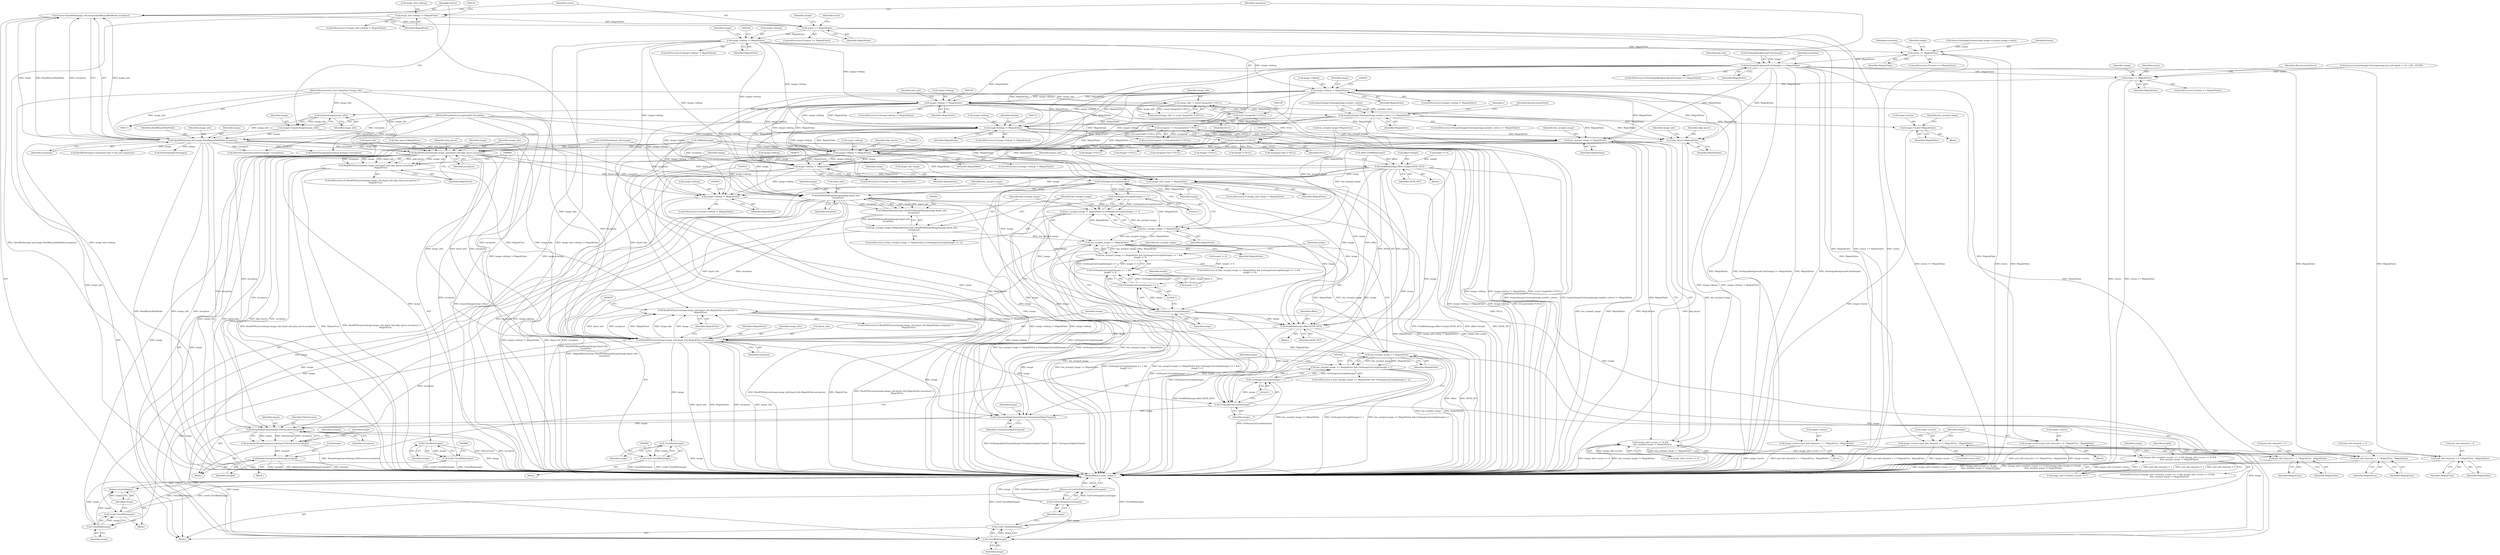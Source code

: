 digraph "0_ImageMagick_f6e9d0d9955e85bdd7540b251cd50d598dacc5e6_48@pointer" {
"1000322" [label="(Call,image->debug != MagickFalse)"];
"1000176" [label="(Call,status == MagickFalse)"];
"1000168" [label="(Call,status=OpenBlob(image_info,image,ReadBinaryBlobMode,exception))"];
"1000170" [label="(Call,OpenBlob(image_info,image,ReadBinaryBlobMode,exception))"];
"1000166" [label="(Call,AcquireImage(image_info))"];
"1000126" [label="(Call,image_info != (const ImageInfo *) NULL)"];
"1000112" [label="(MethodParameterIn,const ImageInfo *image_info)"];
"1000128" [label="(Call,(const ImageInfo *) NULL)"];
"1000164" [label="(Call,image=AcquireImage(image_info))"];
"1000153" [label="(Call,exception != (ExceptionInfo *) NULL)"];
"1000113" [label="(MethodParameterIn,ExceptionInfo *exception)"];
"1000155" [label="(Call,(ExceptionInfo *) NULL)"];
"1000138" [label="(Call,image_info->debug != MagickFalse)"];
"1000391" [label="(Call,status == MagickFalse)"];
"1000405" [label="(Call,SetImageBackgroundColor(image) == MagickFalse)"];
"1000443" [label="(Call,image->matte=psd_info.channels > 4 ? MagickTrue : MagickFalse)"];
"1000447" [label="(Call,psd_info.channels > 4 ? MagickTrue : MagickFalse)"];
"1000488" [label="(Call,status == MagickFalse)"];
"1000495" [label="(Call,image->debug != MagickFalse)"];
"1000509" [label="(Call,image->matte=psd_info.channels > 1 ? MagickTrue : MagickFalse)"];
"1000513" [label="(Call,psd_info.channels > 1 ? MagickTrue : MagickFalse)"];
"1000544" [label="(Call,image->debug != MagickFalse)"];
"1000612" [label="(Call,AcquireImageColormap(image,number_colors) == MagickFalse)"];
"1000698" [label="(Call,image->matte=MagickFalse)"];
"1000717" [label="(Call,image->debug != MagickFalse)"];
"1000827" [label="(Call,skip_layers=MagickFalse)"];
"1000883" [label="(Call,ReadPSDLayers(image,image_info,&psd_info,skip_layers,exception))"];
"1000882" [label="(Call,ReadPSDLayers(image,image_info,&psd_info,skip_layers,exception) !=\n          MagickTrue)"];
"1000968" [label="(Call,ReadPSDLayers(image,image_info,&psd_info,MagickFalse,exception) !=\n        MagickTrue)"];
"1000894" [label="(Call,CloseBlob(image))"];
"1000892" [label="(Call,(void) CloseBlob(image))"];
"1000900" [label="(Call,SeekBlob(image,offset+length,SEEK_SET))"];
"1000915" [label="(Call,CloseBlob(image))"];
"1000913" [label="(Call,(void) CloseBlob(image))"];
"1000917" [label="(Return,return(image);)"];
"1000937" [label="(Call,GetImageListLength(image))"];
"1000936" [label="(Call,GetImageListLength(image) == 1)"];
"1000932" [label="(Call,has_merged_image != MagickFalse || GetImageListLength(image) == 1)"];
"1000944" [label="(Call,ReadPSDMergedImage(image,&psd_info,\n      exception))"];
"1000942" [label="(Call,(MagickBooleanType) ReadPSDMergedImage(image,&psd_info,\n      exception))"];
"1000940" [label="(Call,has_merged_image=(MagickBooleanType) ReadPSDMergedImage(image,&psd_info,\n      exception))"];
"1000951" [label="(Call,has_merged_image == MagickFalse)"];
"1000950" [label="(Call,has_merged_image == MagickFalse && GetImageListLength(image) == 1 &&\n    length != 0)"];
"1000969" [label="(Call,ReadPSDLayers(image,image_info,&psd_info,MagickFalse,exception))"];
"1000980" [label="(Call,CloseBlob(image))"];
"1000978" [label="(Call,(void) CloseBlob(image))"];
"1000988" [label="(Call,has_merged_image == MagickFalse)"];
"1000987" [label="(Call,has_merged_image == MagickFalse && GetImageListLength(image) > 1)"];
"1000992" [label="(Call,GetImageListLength(image))"];
"1000991" [label="(Call,GetImageListLength(image) > 1)"];
"1000997" [label="(Call,SetImageAlphaChannel(image,TransparentAlphaChannel))"];
"1001009" [label="(Call,MergeImageLayers(image,FlattenLayer,exception))"];
"1001007" [label="(Call,merged=MergeImageLayers(image,FlattenLayer,exception))"];
"1001013" [label="(Call,ReplaceImageInList(&image,merged))"];
"1001019" [label="(Call,CloseBlob(image))"];
"1001017" [label="(Call,(void) CloseBlob(image))"];
"1001022" [label="(Call,GetFirstImageInList(image))"];
"1001021" [label="(Return,return(GetFirstImageInList(image));)"];
"1000956" [label="(Call,GetImageListLength(image))"];
"1000955" [label="(Call,GetImageListLength(image) == 1)"];
"1000954" [label="(Call,GetImageListLength(image) == 1 &&\n    length != 0)"];
"1000963" [label="(Call,SeekBlob(image,offset,SEEK_SET))"];
"1000843" [label="(Call,has_merged_image != MagickFalse)"];
"1000837" [label="(Call,(image_info->scene == 0) &&\n      (has_merged_image != MagickFalse))"];
"1000831" [label="(Call,(image_info->number_scenes == 1) && (image_info->scene == 0) &&\n      (has_merged_image != MagickFalse))"];
"1000848" [label="(Call,image->debug != MagickFalse)"];
"1000868" [label="(Call,image->debug != MagickFalse)"];
"1000907" [label="(Call,image_info->ping != MagickFalse)"];
"1000920" [label="(Call,image->debug != MagickFalse)"];
"1000933" [label="(Call,has_merged_image != MagickFalse)"];
"1000522" [label="(Call,image->matte=psd_info.channels > 3 ? MagickTrue : MagickFalse)"];
"1000526" [label="(Call,psd_info.channels > 3 ? MagickTrue : MagickFalse)"];
"1000509" [label="(Call,image->matte=psd_info.channels > 1 ? MagickTrue : MagickFalse)"];
"1000487" [label="(ControlStructure,if (status == MagickFalse))"];
"1000597" [label="(Block,)"];
"1000944" [label="(Call,ReadPSDMergedImage(image,&psd_info,\n      exception))"];
"1000174" [label="(Identifier,exception)"];
"1000405" [label="(Call,SetImageBackgroundColor(image) == MagickFalse)"];
"1000489" [label="(Identifier,status)"];
"1000155" [label="(Call,(ExceptionInfo *) NULL)"];
"1000396" [label="(Identifier,exception)"];
"1000827" [label="(Call,skip_layers=MagickFalse)"];
"1000499" [label="(Identifier,MagickFalse)"];
"1000997" [label="(Call,SetImageAlphaChannel(image,TransparentAlphaChannel))"];
"1000849" [label="(Call,image->debug)"];
"1000138" [label="(Call,image_info->debug != MagickFalse)"];
"1000900" [label="(Call,SeekBlob(image,offset+length,SEEK_SET))"];
"1000974" [label="(Identifier,MagickFalse)"];
"1000825" [label="(Call,TellBlob(image))"];
"1001010" [label="(Identifier,image)"];
"1000492" [label="(Identifier,ResourceLimitError)"];
"1000850" [label="(Identifier,image)"];
"1000173" [label="(Identifier,ReadBinaryBlobMode)"];
"1000558" [label="(Identifier,psd_info)"];
"1001014" [label="(Call,&image)"];
"1000532" [label="(Identifier,MagickTrue)"];
"1000321" [label="(ControlStructure,if (image->debug != MagickFalse))"];
"1000393" [label="(Identifier,MagickFalse)"];
"1000998" [label="(Identifier,image)"];
"1000960" [label="(Identifier,length)"];
"1000171" [label="(Identifier,image_info)"];
"1000406" [label="(Call,SetImageBackgroundColor(image))"];
"1000890" [label="(Identifier,MagickTrue)"];
"1000941" [label="(Identifier,has_merged_image)"];
"1000806" [label="(Call,GetPSDSize(&psd_info,image))"];
"1000454" [label="(Identifier,MagickFalse)"];
"1000969" [label="(Call,ReadPSDLayers(image,image_info,&psd_info,MagickFalse,exception))"];
"1000718" [label="(Call,image->debug)"];
"1000971" [label="(Identifier,image_info)"];
"1000885" [label="(Identifier,image_info)"];
"1000830" [label="(ControlStructure,if ((image_info->number_scenes == 1) && (image_info->scene == 0) &&\n      (has_merged_image != MagickFalse)))"];
"1000613" [label="(Call,AcquireImageColormap(image,number_colors))"];
"1000130" [label="(Identifier,NULL)"];
"1000494" [label="(ControlStructure,if (image->debug != MagickFalse))"];
"1000322" [label="(Call,image->debug != MagickFalse)"];
"1000411" [label="(Identifier,exception)"];
"1000513" [label="(Call,psd_info.channels > 1 ? MagickTrue : MagickFalse)"];
"1000527" [label="(Call,psd_info.channels > 3)"];
"1000404" [label="(ControlStructure,if (SetImageBackgroundColor(image) == MagickFalse))"];
"1000519" [label="(Identifier,MagickTrue)"];
"1000935" [label="(Identifier,MagickFalse)"];
"1000964" [label="(Identifier,image)"];
"1000913" [label="(Call,(void) CloseBlob(image))"];
"1001007" [label="(Call,merged=MergeImageLayers(image,FlattenLayer,exception))"];
"1000834" [label="(Identifier,image_info)"];
"1000916" [label="(Identifier,image)"];
"1000831" [label="(Call,(image_info->number_scenes == 1) && (image_info->scene == 0) &&\n      (has_merged_image != MagickFalse))"];
"1000408" [label="(Identifier,MagickFalse)"];
"1000902" [label="(Call,offset+length)"];
"1000323" [label="(Call,image->debug)"];
"1000125" [label="(Call,assert(image_info != (const ImageInfo *) NULL))"];
"1000975" [label="(Identifier,exception)"];
"1000535" [label="(Identifier,length)"];
"1000924" [label="(Identifier,MagickFalse)"];
"1000421" [label="(Call,(Image *) NULL)"];
"1000190" [label="(Call,ReadBlob(image,4,(unsigned char *) psd_info.signature))"];
"1000991" [label="(Call,GetImageListLength(image) > 1)"];
"1000962" [label="(Block,)"];
"1000453" [label="(Identifier,MagickTrue)"];
"1000169" [label="(Identifier,status)"];
"1000844" [label="(Identifier,has_merged_image)"];
"1001022" [label="(Call,GetFirstImageInList(image))"];
"1000977" [label="(Block,)"];
"1000953" [label="(Identifier,MagickFalse)"];
"1000167" [label="(Identifier,image_info)"];
"1000965" [label="(Identifier,offset)"];
"1000968" [label="(Call,ReadPSDLayers(image,image_info,&psd_info,MagickFalse,exception) !=\n        MagickTrue)"];
"1000949" [label="(ControlStructure,if (has_merged_image == MagickFalse && GetImageListLength(image) == 1 &&\n    length != 0))"];
"1000993" [label="(Identifier,image)"];
"1000912" [label="(Block,)"];
"1000181" [label="(Identifier,image)"];
"1000954" [label="(Call,GetImageListLength(image) == 1 &&\n    length != 0)"];
"1000407" [label="(Identifier,image)"];
"1000992" [label="(Call,GetImageListLength(image))"];
"1001012" [label="(Identifier,exception)"];
"1000380" [label="(Call,status=SetImageExtent(image,image->columns,image->rows))"];
"1000177" [label="(Identifier,status)"];
"1000520" [label="(Identifier,MagickFalse)"];
"1000990" [label="(Identifier,MagickFalse)"];
"1000717" [label="(Call,image->debug != MagickFalse)"];
"1000922" [label="(Identifier,image)"];
"1000983" [label="(Call,(Image *) NULL)"];
"1000142" [label="(Identifier,MagickFalse)"];
"1000972" [label="(Call,&psd_info)"];
"1000153" [label="(Call,exception != (ExceptionInfo *) NULL)"];
"1000860" [label="(Identifier,skip_layers)"];
"1000895" [label="(Identifier,image)"];
"1000852" [label="(Identifier,MagickFalse)"];
"1000189" [label="(Identifier,count)"];
"1000521" [label="(ControlStructure,else)"];
"1000127" [label="(Identifier,image_info)"];
"1000950" [label="(Call,has_merged_image == MagickFalse && GetImageListLength(image) == 1 &&\n    length != 0)"];
"1000616" [label="(Identifier,MagickFalse)"];
"1000881" [label="(ControlStructure,if (ReadPSDLayers(image,image_info,&psd_info,skip_layers,exception) !=\n          MagickTrue))"];
"1000749" [label="(Call,(unsigned char *) NULL)"];
"1001011" [label="(Identifier,FlattenLayer)"];
"1000698" [label="(Call,image->matte=MagickFalse)"];
"1000113" [label="(MethodParameterIn,ExceptionInfo *exception)"];
"1001023" [label="(Identifier,image)"];
"1000510" [label="(Call,image->matte)"];
"1000514" [label="(Call,psd_info.channels > 1)"];
"1000152" [label="(Call,assert(exception != (ExceptionInfo *) NULL))"];
"1000892" [label="(Call,(void) CloseBlob(image))"];
"1000951" [label="(Call,has_merged_image == MagickFalse)"];
"1000967" [label="(ControlStructure,if (ReadPSDLayers(image,image_info,&psd_info,MagickFalse,exception) !=\n        MagickTrue))"];
"1000114" [label="(Block,)"];
"1000936" [label="(Call,GetImageListLength(image) == 1)"];
"1000611" [label="(ControlStructure,if (AcquireImageColormap(image,number_colors) == MagickFalse))"];
"1001008" [label="(Identifier,merged)"];
"1000867" [label="(ControlStructure,if (image->debug != MagickFalse))"];
"1000823" [label="(Call,offset=TellBlob(image))"];
"1000704" [label="(Identifier,has_merged_image)"];
"1000945" [label="(Identifier,image)"];
"1000496" [label="(Call,image->debug)"];
"1000978" [label="(Call,(void) CloseBlob(image))"];
"1000869" [label="(Call,image->debug)"];
"1000909" [label="(Identifier,image_info)"];
"1000911" [label="(Identifier,MagickFalse)"];
"1000995" [label="(Block,)"];
"1000390" [label="(ControlStructure,if (status == MagickFalse))"];
"1000128" [label="(Call,(const ImageInfo *) NULL)"];
"1000170" [label="(Call,OpenBlob(image_info,image,ReadBinaryBlobMode,exception))"];
"1000448" [label="(Call,psd_info.channels > 4)"];
"1000897" [label="(Call,(Image *) NULL)"];
"1000882" [label="(Call,ReadPSDLayers(image,image_info,&psd_info,skip_layers,exception) !=\n          MagickTrue)"];
"1000112" [label="(MethodParameterIn,const ImageInfo *image_info)"];
"1000886" [label="(Call,&psd_info)"];
"1000859" [label="(Call,skip_layers=MagickTrue)"];
"1000956" [label="(Call,GetImageListLength(image))"];
"1000427" [label="(Identifier,psd_info)"];
"1000182" [label="(Call,DestroyImageList(image))"];
"1000952" [label="(Identifier,has_merged_image)"];
"1000392" [label="(Identifier,status)"];
"1000522" [label="(Call,image->matte=psd_info.channels > 3 ? MagickTrue : MagickFalse)"];
"1000612" [label="(Call,AcquireImageColormap(image,number_colors) == MagickFalse)"];
"1000918" [label="(Identifier,image)"];
"1000932" [label="(Call,has_merged_image != MagickFalse || GetImageListLength(image) == 1)"];
"1000507" [label="(Identifier,image)"];
"1000907" [label="(Call,image_info->ping != MagickFalse)"];
"1000989" [label="(Identifier,has_merged_image)"];
"1000894" [label="(Call,CloseBlob(image))"];
"1000938" [label="(Identifier,image)"];
"1000937" [label="(Call,GetImageListLength(image))"];
"1000948" [label="(Identifier,exception)"];
"1000864" [label="(Identifier,length)"];
"1000931" [label="(ControlStructure,if (has_merged_image != MagickFalse || GetImageListLength(image) == 1))"];
"1000165" [label="(Identifier,image)"];
"1001020" [label="(Identifier,image)"];
"1000622" [label="(Identifier,i)"];
"1000843" [label="(Call,has_merged_image != MagickFalse)"];
"1000986" [label="(ControlStructure,if (has_merged_image == MagickFalse && GetImageListLength(image) > 1))"];
"1000888" [label="(Identifier,skip_layers)"];
"1000361" [label="(Identifier,image)"];
"1000544" [label="(Call,image->debug != MagickFalse)"];
"1000716" [label="(ControlStructure,if (image->debug != MagickFalse))"];
"1000905" [label="(Identifier,SEEK_SET)"];
"1000917" [label="(Return,return(image);)"];
"1001017" [label="(Call,(void) CloseBlob(image))"];
"1000533" [label="(Identifier,MagickFalse)"];
"1000475" [label="(Call,status=AcquireImageColormap(image,psd_info.depth != 16 ? 256 : 65536))"];
"1000490" [label="(Identifier,MagickFalse)"];
"1000955" [label="(Call,GetImageListLength(image) == 1)"];
"1000734" [label="(Identifier,blocks)"];
"1000946" [label="(Call,&psd_info)"];
"1000963" [label="(Call,SeekBlob(image,offset,SEEK_SET))"];
"1000166" [label="(Call,AcquireImage(image_info))"];
"1000172" [label="(Identifier,image)"];
"1001016" [label="(Identifier,merged)"];
"1000848" [label="(Call,image->debug != MagickFalse)"];
"1000901" [label="(Identifier,image)"];
"1000981" [label="(Identifier,image)"];
"1000958" [label="(Literal,1)"];
"1000934" [label="(Identifier,has_merged_image)"];
"1000543" [label="(ControlStructure,if (image->debug != MagickFalse))"];
"1000966" [label="(Identifier,SEEK_SET)"];
"1000185" [label="(Call,(Image *) NULL)"];
"1000548" [label="(Identifier,MagickFalse)"];
"1001013" [label="(Call,ReplaceImageInList(&image,merged))"];
"1000980" [label="(Call,CloseBlob(image))"];
"1001009" [label="(Call,MergeImageLayers(image,FlattenLayer,exception))"];
"1000545" [label="(Call,image->debug)"];
"1000443" [label="(Call,image->matte=psd_info.channels > 4 ? MagickTrue : MagickFalse)"];
"1000721" [label="(Identifier,MagickFalse)"];
"1000829" [label="(Identifier,MagickFalse)"];
"1000880" [label="(Block,)"];
"1000326" [label="(Identifier,MagickFalse)"];
"1000845" [label="(Identifier,MagickFalse)"];
"1000837" [label="(Call,(image_info->scene == 0) &&\n      (has_merged_image != MagickFalse))"];
"1000847" [label="(ControlStructure,if (image->debug != MagickFalse))"];
"1000178" [label="(Identifier,MagickFalse)"];
"1000942" [label="(Call,(MagickBooleanType) ReadPSDMergedImage(image,&psd_info,\n      exception))"];
"1000523" [label="(Call,image->matte)"];
"1000883" [label="(Call,ReadPSDLayers(image,image_info,&psd_info,skip_layers,exception))"];
"1000957" [label="(Identifier,image)"];
"1001015" [label="(Identifier,image)"];
"1000872" [label="(Identifier,MagickFalse)"];
"1000921" [label="(Call,image->debug)"];
"1000868" [label="(Call,image->debug != MagickFalse)"];
"1000699" [label="(Call,image->matte)"];
"1000175" [label="(ControlStructure,if (status == MagickFalse))"];
"1000999" [label="(Identifier,TransparentAlphaChannel)"];
"1000838" [label="(Call,image_info->scene == 0)"];
"1000939" [label="(Literal,1)"];
"1000139" [label="(Call,image_info->debug)"];
"1000988" [label="(Call,has_merged_image == MagickFalse)"];
"1000959" [label="(Call,length != 0)"];
"1000447" [label="(Call,psd_info.channels > 4 ? MagickTrue : MagickFalse)"];
"1000863" [label="(Call,length == 0)"];
"1000906" [label="(ControlStructure,if (image_info->ping != MagickFalse))"];
"1000889" [label="(Identifier,exception)"];
"1000711" [label="(Call,length != 0)"];
"1000702" [label="(Identifier,MagickFalse)"];
"1000444" [label="(Call,image->matte)"];
"1000176" [label="(Call,status == MagickFalse)"];
"1000137" [label="(ControlStructure,if (image_info->debug != MagickFalse))"];
"1000987" [label="(Call,has_merged_image == MagickFalse && GetImageListLength(image) > 1)"];
"1000908" [label="(Call,image_info->ping)"];
"1001003" [label="(Identifier,image)"];
"1000410" [label="(Call,InheritException(exception,&image->exception))"];
"1000884" [label="(Identifier,image)"];
"1000976" [label="(Identifier,MagickTrue)"];
"1000933" [label="(Call,has_merged_image != MagickFalse)"];
"1000919" [label="(ControlStructure,if (image->debug != MagickFalse))"];
"1000395" [label="(Call,InheritException(exception,&image->exception))"];
"1000703" [label="(Call,has_merged_image=MagickTrue)"];
"1000439" [label="(Block,)"];
"1000576" [label="(Call,(unsigned char *) NULL)"];
"1000391" [label="(Call,status == MagickFalse)"];
"1000832" [label="(Call,image_info->number_scenes == 1)"];
"1000994" [label="(Literal,1)"];
"1000157" [label="(Identifier,NULL)"];
"1000497" [label="(Identifier,image)"];
"1000970" [label="(Identifier,image)"];
"1000828" [label="(Identifier,skip_layers)"];
"1000618" [label="(Identifier,ResourceLimitError)"];
"1001024" [label="(MethodReturn,static Image *)"];
"1000891" [label="(Block,)"];
"1000915" [label="(Call,CloseBlob(image))"];
"1000154" [label="(Identifier,exception)"];
"1000526" [label="(Call,psd_info.channels > 3 ? MagickTrue : MagickFalse)"];
"1000168" [label="(Call,status=OpenBlob(image_info,image,ReadBinaryBlobMode,exception))"];
"1000940" [label="(Call,has_merged_image=(MagickBooleanType) ReadPSDMergedImage(image,&psd_info,\n      exception))"];
"1001021" [label="(Return,return(GetFirstImageInList(image));)"];
"1000164" [label="(Call,image=AcquireImage(image_info))"];
"1001019" [label="(Call,CloseBlob(image))"];
"1000488" [label="(Call,status == MagickFalse)"];
"1000126" [label="(Call,image_info != (const ImageInfo *) NULL)"];
"1000495" [label="(Call,image->debug != MagickFalse)"];
"1000474" [label="(Block,)"];
"1000920" [label="(Call,image->debug != MagickFalse)"];
"1000322" -> "1000321"  [label="AST: "];
"1000322" -> "1000326"  [label="CFG: "];
"1000323" -> "1000322"  [label="AST: "];
"1000326" -> "1000322"  [label="AST: "];
"1000328" -> "1000322"  [label="CFG: "];
"1000361" -> "1000322"  [label="CFG: "];
"1000322" -> "1001024"  [label="DDG: image->debug != MagickFalse"];
"1000322" -> "1001024"  [label="DDG: image->debug"];
"1000176" -> "1000322"  [label="DDG: MagickFalse"];
"1000322" -> "1000391"  [label="DDG: MagickFalse"];
"1000322" -> "1000495"  [label="DDG: image->debug"];
"1000322" -> "1000544"  [label="DDG: image->debug"];
"1000322" -> "1000717"  [label="DDG: image->debug"];
"1000322" -> "1000848"  [label="DDG: image->debug"];
"1000322" -> "1000868"  [label="DDG: image->debug"];
"1000322" -> "1000920"  [label="DDG: image->debug"];
"1000176" -> "1000175"  [label="AST: "];
"1000176" -> "1000178"  [label="CFG: "];
"1000177" -> "1000176"  [label="AST: "];
"1000178" -> "1000176"  [label="AST: "];
"1000181" -> "1000176"  [label="CFG: "];
"1000189" -> "1000176"  [label="CFG: "];
"1000176" -> "1001024"  [label="DDG: MagickFalse"];
"1000176" -> "1001024"  [label="DDG: status == MagickFalse"];
"1000176" -> "1001024"  [label="DDG: status"];
"1000168" -> "1000176"  [label="DDG: status"];
"1000138" -> "1000176"  [label="DDG: MagickFalse"];
"1000168" -> "1000114"  [label="AST: "];
"1000168" -> "1000170"  [label="CFG: "];
"1000169" -> "1000168"  [label="AST: "];
"1000170" -> "1000168"  [label="AST: "];
"1000177" -> "1000168"  [label="CFG: "];
"1000168" -> "1001024"  [label="DDG: OpenBlob(image_info,image,ReadBinaryBlobMode,exception)"];
"1000170" -> "1000168"  [label="DDG: image_info"];
"1000170" -> "1000168"  [label="DDG: image"];
"1000170" -> "1000168"  [label="DDG: ReadBinaryBlobMode"];
"1000170" -> "1000168"  [label="DDG: exception"];
"1000170" -> "1000174"  [label="CFG: "];
"1000171" -> "1000170"  [label="AST: "];
"1000172" -> "1000170"  [label="AST: "];
"1000173" -> "1000170"  [label="AST: "];
"1000174" -> "1000170"  [label="AST: "];
"1000170" -> "1001024"  [label="DDG: ReadBinaryBlobMode"];
"1000170" -> "1001024"  [label="DDG: image_info"];
"1000170" -> "1001024"  [label="DDG: exception"];
"1000166" -> "1000170"  [label="DDG: image_info"];
"1000112" -> "1000170"  [label="DDG: image_info"];
"1000164" -> "1000170"  [label="DDG: image"];
"1000153" -> "1000170"  [label="DDG: exception"];
"1000113" -> "1000170"  [label="DDG: exception"];
"1000170" -> "1000182"  [label="DDG: image"];
"1000170" -> "1000190"  [label="DDG: image"];
"1000170" -> "1000395"  [label="DDG: exception"];
"1000170" -> "1000410"  [label="DDG: exception"];
"1000170" -> "1000883"  [label="DDG: image_info"];
"1000170" -> "1000883"  [label="DDG: exception"];
"1000170" -> "1000944"  [label="DDG: exception"];
"1000170" -> "1000969"  [label="DDG: image_info"];
"1000170" -> "1000969"  [label="DDG: exception"];
"1000170" -> "1001009"  [label="DDG: exception"];
"1000166" -> "1000164"  [label="AST: "];
"1000166" -> "1000167"  [label="CFG: "];
"1000167" -> "1000166"  [label="AST: "];
"1000164" -> "1000166"  [label="CFG: "];
"1000166" -> "1000164"  [label="DDG: image_info"];
"1000126" -> "1000166"  [label="DDG: image_info"];
"1000112" -> "1000166"  [label="DDG: image_info"];
"1000126" -> "1000125"  [label="AST: "];
"1000126" -> "1000128"  [label="CFG: "];
"1000127" -> "1000126"  [label="AST: "];
"1000128" -> "1000126"  [label="AST: "];
"1000125" -> "1000126"  [label="CFG: "];
"1000126" -> "1001024"  [label="DDG: (const ImageInfo *) NULL"];
"1000126" -> "1000125"  [label="DDG: image_info"];
"1000126" -> "1000125"  [label="DDG: (const ImageInfo *) NULL"];
"1000112" -> "1000126"  [label="DDG: image_info"];
"1000128" -> "1000126"  [label="DDG: NULL"];
"1000112" -> "1000111"  [label="AST: "];
"1000112" -> "1001024"  [label="DDG: image_info"];
"1000112" -> "1000883"  [label="DDG: image_info"];
"1000112" -> "1000969"  [label="DDG: image_info"];
"1000128" -> "1000130"  [label="CFG: "];
"1000129" -> "1000128"  [label="AST: "];
"1000130" -> "1000128"  [label="AST: "];
"1000128" -> "1000155"  [label="DDG: NULL"];
"1000164" -> "1000114"  [label="AST: "];
"1000165" -> "1000164"  [label="AST: "];
"1000169" -> "1000164"  [label="CFG: "];
"1000164" -> "1001024"  [label="DDG: AcquireImage(image_info)"];
"1000153" -> "1000152"  [label="AST: "];
"1000153" -> "1000155"  [label="CFG: "];
"1000154" -> "1000153"  [label="AST: "];
"1000155" -> "1000153"  [label="AST: "];
"1000152" -> "1000153"  [label="CFG: "];
"1000153" -> "1001024"  [label="DDG: (ExceptionInfo *) NULL"];
"1000153" -> "1000152"  [label="DDG: exception"];
"1000153" -> "1000152"  [label="DDG: (ExceptionInfo *) NULL"];
"1000113" -> "1000153"  [label="DDG: exception"];
"1000155" -> "1000153"  [label="DDG: NULL"];
"1000113" -> "1000111"  [label="AST: "];
"1000113" -> "1001024"  [label="DDG: exception"];
"1000113" -> "1000395"  [label="DDG: exception"];
"1000113" -> "1000410"  [label="DDG: exception"];
"1000113" -> "1000883"  [label="DDG: exception"];
"1000113" -> "1000944"  [label="DDG: exception"];
"1000113" -> "1000969"  [label="DDG: exception"];
"1000113" -> "1001009"  [label="DDG: exception"];
"1000155" -> "1000157"  [label="CFG: "];
"1000156" -> "1000155"  [label="AST: "];
"1000157" -> "1000155"  [label="AST: "];
"1000155" -> "1001024"  [label="DDG: NULL"];
"1000155" -> "1000185"  [label="DDG: NULL"];
"1000155" -> "1000421"  [label="DDG: NULL"];
"1000155" -> "1000576"  [label="DDG: NULL"];
"1000155" -> "1000749"  [label="DDG: NULL"];
"1000155" -> "1000897"  [label="DDG: NULL"];
"1000155" -> "1000983"  [label="DDG: NULL"];
"1000138" -> "1000137"  [label="AST: "];
"1000138" -> "1000142"  [label="CFG: "];
"1000139" -> "1000138"  [label="AST: "];
"1000142" -> "1000138"  [label="AST: "];
"1000144" -> "1000138"  [label="CFG: "];
"1000154" -> "1000138"  [label="CFG: "];
"1000138" -> "1001024"  [label="DDG: image_info->debug"];
"1000138" -> "1001024"  [label="DDG: image_info->debug != MagickFalse"];
"1000391" -> "1000390"  [label="AST: "];
"1000391" -> "1000393"  [label="CFG: "];
"1000392" -> "1000391"  [label="AST: "];
"1000393" -> "1000391"  [label="AST: "];
"1000396" -> "1000391"  [label="CFG: "];
"1000407" -> "1000391"  [label="CFG: "];
"1000391" -> "1001024"  [label="DDG: status"];
"1000391" -> "1001024"  [label="DDG: MagickFalse"];
"1000391" -> "1001024"  [label="DDG: status == MagickFalse"];
"1000380" -> "1000391"  [label="DDG: status"];
"1000391" -> "1000405"  [label="DDG: MagickFalse"];
"1000405" -> "1000404"  [label="AST: "];
"1000405" -> "1000408"  [label="CFG: "];
"1000406" -> "1000405"  [label="AST: "];
"1000408" -> "1000405"  [label="AST: "];
"1000411" -> "1000405"  [label="CFG: "];
"1000427" -> "1000405"  [label="CFG: "];
"1000405" -> "1001024"  [label="DDG: SetImageBackgroundColor(image) == MagickFalse"];
"1000405" -> "1001024"  [label="DDG: MagickFalse"];
"1000405" -> "1001024"  [label="DDG: SetImageBackgroundColor(image)"];
"1000406" -> "1000405"  [label="DDG: image"];
"1000405" -> "1000443"  [label="DDG: MagickFalse"];
"1000405" -> "1000447"  [label="DDG: MagickFalse"];
"1000405" -> "1000488"  [label="DDG: MagickFalse"];
"1000405" -> "1000522"  [label="DDG: MagickFalse"];
"1000405" -> "1000526"  [label="DDG: MagickFalse"];
"1000405" -> "1000544"  [label="DDG: MagickFalse"];
"1000405" -> "1000717"  [label="DDG: MagickFalse"];
"1000405" -> "1000827"  [label="DDG: MagickFalse"];
"1000405" -> "1000843"  [label="DDG: MagickFalse"];
"1000405" -> "1000848"  [label="DDG: MagickFalse"];
"1000405" -> "1000868"  [label="DDG: MagickFalse"];
"1000405" -> "1000907"  [label="DDG: MagickFalse"];
"1000443" -> "1000439"  [label="AST: "];
"1000443" -> "1000447"  [label="CFG: "];
"1000444" -> "1000443"  [label="AST: "];
"1000447" -> "1000443"  [label="AST: "];
"1000535" -> "1000443"  [label="CFG: "];
"1000443" -> "1001024"  [label="DDG: psd_info.channels > 4 ? MagickTrue : MagickFalse"];
"1000443" -> "1001024"  [label="DDG: image->matte"];
"1000447" -> "1000453"  [label="CFG: "];
"1000447" -> "1000454"  [label="CFG: "];
"1000448" -> "1000447"  [label="AST: "];
"1000453" -> "1000447"  [label="AST: "];
"1000454" -> "1000447"  [label="AST: "];
"1000447" -> "1001024"  [label="DDG: psd_info.channels > 4"];
"1000488" -> "1000487"  [label="AST: "];
"1000488" -> "1000490"  [label="CFG: "];
"1000489" -> "1000488"  [label="AST: "];
"1000490" -> "1000488"  [label="AST: "];
"1000492" -> "1000488"  [label="CFG: "];
"1000497" -> "1000488"  [label="CFG: "];
"1000488" -> "1001024"  [label="DDG: status"];
"1000488" -> "1001024"  [label="DDG: status == MagickFalse"];
"1000475" -> "1000488"  [label="DDG: status"];
"1000488" -> "1000495"  [label="DDG: MagickFalse"];
"1000495" -> "1000494"  [label="AST: "];
"1000495" -> "1000499"  [label="CFG: "];
"1000496" -> "1000495"  [label="AST: "];
"1000499" -> "1000495"  [label="AST: "];
"1000501" -> "1000495"  [label="CFG: "];
"1000507" -> "1000495"  [label="CFG: "];
"1000495" -> "1001024"  [label="DDG: image->debug"];
"1000495" -> "1001024"  [label="DDG: image->debug != MagickFalse"];
"1000495" -> "1000509"  [label="DDG: MagickFalse"];
"1000495" -> "1000513"  [label="DDG: MagickFalse"];
"1000495" -> "1000544"  [label="DDG: image->debug"];
"1000495" -> "1000544"  [label="DDG: MagickFalse"];
"1000495" -> "1000717"  [label="DDG: image->debug"];
"1000495" -> "1000717"  [label="DDG: MagickFalse"];
"1000495" -> "1000827"  [label="DDG: MagickFalse"];
"1000495" -> "1000843"  [label="DDG: MagickFalse"];
"1000495" -> "1000848"  [label="DDG: image->debug"];
"1000495" -> "1000848"  [label="DDG: MagickFalse"];
"1000495" -> "1000868"  [label="DDG: image->debug"];
"1000495" -> "1000868"  [label="DDG: MagickFalse"];
"1000495" -> "1000907"  [label="DDG: MagickFalse"];
"1000495" -> "1000920"  [label="DDG: image->debug"];
"1000509" -> "1000474"  [label="AST: "];
"1000509" -> "1000513"  [label="CFG: "];
"1000510" -> "1000509"  [label="AST: "];
"1000513" -> "1000509"  [label="AST: "];
"1000535" -> "1000509"  [label="CFG: "];
"1000509" -> "1001024"  [label="DDG: psd_info.channels > 1 ? MagickTrue : MagickFalse"];
"1000509" -> "1001024"  [label="DDG: image->matte"];
"1000513" -> "1000519"  [label="CFG: "];
"1000513" -> "1000520"  [label="CFG: "];
"1000514" -> "1000513"  [label="AST: "];
"1000519" -> "1000513"  [label="AST: "];
"1000520" -> "1000513"  [label="AST: "];
"1000513" -> "1001024"  [label="DDG: psd_info.channels > 1"];
"1000544" -> "1000543"  [label="AST: "];
"1000544" -> "1000548"  [label="CFG: "];
"1000545" -> "1000544"  [label="AST: "];
"1000548" -> "1000544"  [label="AST: "];
"1000550" -> "1000544"  [label="CFG: "];
"1000558" -> "1000544"  [label="CFG: "];
"1000544" -> "1001024"  [label="DDG: image->debug"];
"1000544" -> "1001024"  [label="DDG: image->debug != MagickFalse"];
"1000544" -> "1000612"  [label="DDG: MagickFalse"];
"1000544" -> "1000717"  [label="DDG: image->debug"];
"1000544" -> "1000717"  [label="DDG: MagickFalse"];
"1000544" -> "1000827"  [label="DDG: MagickFalse"];
"1000544" -> "1000843"  [label="DDG: MagickFalse"];
"1000544" -> "1000848"  [label="DDG: image->debug"];
"1000544" -> "1000848"  [label="DDG: MagickFalse"];
"1000544" -> "1000868"  [label="DDG: image->debug"];
"1000544" -> "1000868"  [label="DDG: MagickFalse"];
"1000544" -> "1000907"  [label="DDG: MagickFalse"];
"1000544" -> "1000920"  [label="DDG: image->debug"];
"1000612" -> "1000611"  [label="AST: "];
"1000612" -> "1000616"  [label="CFG: "];
"1000613" -> "1000612"  [label="AST: "];
"1000616" -> "1000612"  [label="AST: "];
"1000618" -> "1000612"  [label="CFG: "];
"1000622" -> "1000612"  [label="CFG: "];
"1000612" -> "1001024"  [label="DDG: AcquireImageColormap(image,number_colors)"];
"1000612" -> "1001024"  [label="DDG: AcquireImageColormap(image,number_colors) == MagickFalse"];
"1000613" -> "1000612"  [label="DDG: image"];
"1000613" -> "1000612"  [label="DDG: number_colors"];
"1000612" -> "1000698"  [label="DDG: MagickFalse"];
"1000612" -> "1000717"  [label="DDG: MagickFalse"];
"1000612" -> "1000827"  [label="DDG: MagickFalse"];
"1000612" -> "1000843"  [label="DDG: MagickFalse"];
"1000612" -> "1000848"  [label="DDG: MagickFalse"];
"1000612" -> "1000868"  [label="DDG: MagickFalse"];
"1000612" -> "1000907"  [label="DDG: MagickFalse"];
"1000698" -> "1000597"  [label="AST: "];
"1000698" -> "1000702"  [label="CFG: "];
"1000699" -> "1000698"  [label="AST: "];
"1000702" -> "1000698"  [label="AST: "];
"1000704" -> "1000698"  [label="CFG: "];
"1000698" -> "1001024"  [label="DDG: image->matte"];
"1000717" -> "1000716"  [label="AST: "];
"1000717" -> "1000721"  [label="CFG: "];
"1000718" -> "1000717"  [label="AST: "];
"1000721" -> "1000717"  [label="AST: "];
"1000723" -> "1000717"  [label="CFG: "];
"1000734" -> "1000717"  [label="CFG: "];
"1000717" -> "1001024"  [label="DDG: image->debug != MagickFalse"];
"1000717" -> "1001024"  [label="DDG: image->debug"];
"1000717" -> "1000827"  [label="DDG: MagickFalse"];
"1000717" -> "1000843"  [label="DDG: MagickFalse"];
"1000717" -> "1000848"  [label="DDG: image->debug"];
"1000717" -> "1000848"  [label="DDG: MagickFalse"];
"1000717" -> "1000868"  [label="DDG: image->debug"];
"1000717" -> "1000868"  [label="DDG: MagickFalse"];
"1000717" -> "1000907"  [label="DDG: MagickFalse"];
"1000717" -> "1000920"  [label="DDG: image->debug"];
"1000827" -> "1000114"  [label="AST: "];
"1000827" -> "1000829"  [label="CFG: "];
"1000828" -> "1000827"  [label="AST: "];
"1000829" -> "1000827"  [label="AST: "];
"1000834" -> "1000827"  [label="CFG: "];
"1000827" -> "1001024"  [label="DDG: MagickFalse"];
"1000827" -> "1001024"  [label="DDG: skip_layers"];
"1000827" -> "1000883"  [label="DDG: skip_layers"];
"1000883" -> "1000882"  [label="AST: "];
"1000883" -> "1000889"  [label="CFG: "];
"1000884" -> "1000883"  [label="AST: "];
"1000885" -> "1000883"  [label="AST: "];
"1000886" -> "1000883"  [label="AST: "];
"1000888" -> "1000883"  [label="AST: "];
"1000889" -> "1000883"  [label="AST: "];
"1000890" -> "1000883"  [label="CFG: "];
"1000883" -> "1001024"  [label="DDG: image_info"];
"1000883" -> "1001024"  [label="DDG: &psd_info"];
"1000883" -> "1001024"  [label="DDG: skip_layers"];
"1000883" -> "1001024"  [label="DDG: exception"];
"1000883" -> "1000882"  [label="DDG: skip_layers"];
"1000883" -> "1000882"  [label="DDG: image_info"];
"1000883" -> "1000882"  [label="DDG: exception"];
"1000883" -> "1000882"  [label="DDG: image"];
"1000883" -> "1000882"  [label="DDG: &psd_info"];
"1000825" -> "1000883"  [label="DDG: image"];
"1000806" -> "1000883"  [label="DDG: &psd_info"];
"1000859" -> "1000883"  [label="DDG: skip_layers"];
"1000883" -> "1000894"  [label="DDG: image"];
"1000883" -> "1000900"  [label="DDG: image"];
"1000883" -> "1000944"  [label="DDG: &psd_info"];
"1000883" -> "1000944"  [label="DDG: exception"];
"1000883" -> "1000969"  [label="DDG: image_info"];
"1000883" -> "1000969"  [label="DDG: &psd_info"];
"1000883" -> "1000969"  [label="DDG: exception"];
"1000883" -> "1001009"  [label="DDG: exception"];
"1000882" -> "1000881"  [label="AST: "];
"1000882" -> "1000890"  [label="CFG: "];
"1000890" -> "1000882"  [label="AST: "];
"1000893" -> "1000882"  [label="CFG: "];
"1000901" -> "1000882"  [label="CFG: "];
"1000882" -> "1001024"  [label="DDG: ReadPSDLayers(image,image_info,&psd_info,skip_layers,exception)"];
"1000882" -> "1001024"  [label="DDG: MagickTrue"];
"1000882" -> "1001024"  [label="DDG: ReadPSDLayers(image,image_info,&psd_info,skip_layers,exception) !=\n          MagickTrue"];
"1000882" -> "1000968"  [label="DDG: MagickTrue"];
"1000968" -> "1000967"  [label="AST: "];
"1000968" -> "1000976"  [label="CFG: "];
"1000969" -> "1000968"  [label="AST: "];
"1000976" -> "1000968"  [label="AST: "];
"1000979" -> "1000968"  [label="CFG: "];
"1000989" -> "1000968"  [label="CFG: "];
"1000968" -> "1001024"  [label="DDG: ReadPSDLayers(image,image_info,&psd_info,MagickFalse,exception)"];
"1000968" -> "1001024"  [label="DDG: MagickTrue"];
"1000968" -> "1001024"  [label="DDG: ReadPSDLayers(image,image_info,&psd_info,MagickFalse,exception) !=\n        MagickTrue"];
"1000969" -> "1000968"  [label="DDG: &psd_info"];
"1000969" -> "1000968"  [label="DDG: exception"];
"1000969" -> "1000968"  [label="DDG: MagickFalse"];
"1000969" -> "1000968"  [label="DDG: image_info"];
"1000969" -> "1000968"  [label="DDG: image"];
"1000894" -> "1000892"  [label="AST: "];
"1000894" -> "1000895"  [label="CFG: "];
"1000895" -> "1000894"  [label="AST: "];
"1000892" -> "1000894"  [label="CFG: "];
"1000894" -> "1001024"  [label="DDG: image"];
"1000894" -> "1000892"  [label="DDG: image"];
"1000892" -> "1000891"  [label="AST: "];
"1000893" -> "1000892"  [label="AST: "];
"1000898" -> "1000892"  [label="CFG: "];
"1000892" -> "1001024"  [label="DDG: (void) CloseBlob(image)"];
"1000892" -> "1001024"  [label="DDG: CloseBlob(image)"];
"1000900" -> "1000880"  [label="AST: "];
"1000900" -> "1000905"  [label="CFG: "];
"1000901" -> "1000900"  [label="AST: "];
"1000902" -> "1000900"  [label="AST: "];
"1000905" -> "1000900"  [label="AST: "];
"1000909" -> "1000900"  [label="CFG: "];
"1000900" -> "1001024"  [label="DDG: SEEK_SET"];
"1000900" -> "1001024"  [label="DDG: SeekBlob(image,offset+length,SEEK_SET)"];
"1000900" -> "1001024"  [label="DDG: offset+length"];
"1000823" -> "1000900"  [label="DDG: offset"];
"1000863" -> "1000900"  [label="DDG: length"];
"1000900" -> "1000915"  [label="DDG: image"];
"1000900" -> "1000937"  [label="DDG: image"];
"1000900" -> "1000944"  [label="DDG: image"];
"1000900" -> "1000956"  [label="DDG: image"];
"1000900" -> "1000963"  [label="DDG: image"];
"1000900" -> "1000963"  [label="DDG: SEEK_SET"];
"1000900" -> "1000992"  [label="DDG: image"];
"1000900" -> "1000997"  [label="DDG: image"];
"1000900" -> "1001019"  [label="DDG: image"];
"1000915" -> "1000913"  [label="AST: "];
"1000915" -> "1000916"  [label="CFG: "];
"1000916" -> "1000915"  [label="AST: "];
"1000913" -> "1000915"  [label="CFG: "];
"1000915" -> "1001024"  [label="DDG: image"];
"1000915" -> "1000913"  [label="DDG: image"];
"1000825" -> "1000915"  [label="DDG: image"];
"1000915" -> "1000917"  [label="DDG: image"];
"1000913" -> "1000912"  [label="AST: "];
"1000914" -> "1000913"  [label="AST: "];
"1000918" -> "1000913"  [label="CFG: "];
"1000913" -> "1001024"  [label="DDG: CloseBlob(image)"];
"1000913" -> "1001024"  [label="DDG: (void) CloseBlob(image)"];
"1000917" -> "1000912"  [label="AST: "];
"1000917" -> "1000918"  [label="CFG: "];
"1000918" -> "1000917"  [label="AST: "];
"1001024" -> "1000917"  [label="CFG: "];
"1000917" -> "1001024"  [label="DDG: <RET>"];
"1000918" -> "1000917"  [label="DDG: image"];
"1000937" -> "1000936"  [label="AST: "];
"1000937" -> "1000938"  [label="CFG: "];
"1000938" -> "1000937"  [label="AST: "];
"1000939" -> "1000937"  [label="CFG: "];
"1000937" -> "1000936"  [label="DDG: image"];
"1000825" -> "1000937"  [label="DDG: image"];
"1000937" -> "1000944"  [label="DDG: image"];
"1000937" -> "1000956"  [label="DDG: image"];
"1000937" -> "1000963"  [label="DDG: image"];
"1000937" -> "1000992"  [label="DDG: image"];
"1000937" -> "1000997"  [label="DDG: image"];
"1000937" -> "1001019"  [label="DDG: image"];
"1000936" -> "1000932"  [label="AST: "];
"1000936" -> "1000939"  [label="CFG: "];
"1000939" -> "1000936"  [label="AST: "];
"1000932" -> "1000936"  [label="CFG: "];
"1000936" -> "1001024"  [label="DDG: GetImageListLength(image)"];
"1000936" -> "1000932"  [label="DDG: GetImageListLength(image)"];
"1000936" -> "1000932"  [label="DDG: 1"];
"1000932" -> "1000931"  [label="AST: "];
"1000932" -> "1000933"  [label="CFG: "];
"1000933" -> "1000932"  [label="AST: "];
"1000941" -> "1000932"  [label="CFG: "];
"1000952" -> "1000932"  [label="CFG: "];
"1000932" -> "1001024"  [label="DDG: GetImageListLength(image) == 1"];
"1000932" -> "1001024"  [label="DDG: has_merged_image != MagickFalse"];
"1000932" -> "1001024"  [label="DDG: has_merged_image != MagickFalse || GetImageListLength(image) == 1"];
"1000933" -> "1000932"  [label="DDG: has_merged_image"];
"1000933" -> "1000932"  [label="DDG: MagickFalse"];
"1000944" -> "1000942"  [label="AST: "];
"1000944" -> "1000948"  [label="CFG: "];
"1000945" -> "1000944"  [label="AST: "];
"1000946" -> "1000944"  [label="AST: "];
"1000948" -> "1000944"  [label="AST: "];
"1000942" -> "1000944"  [label="CFG: "];
"1000944" -> "1001024"  [label="DDG: &psd_info"];
"1000944" -> "1001024"  [label="DDG: exception"];
"1000944" -> "1000942"  [label="DDG: image"];
"1000944" -> "1000942"  [label="DDG: &psd_info"];
"1000944" -> "1000942"  [label="DDG: exception"];
"1000825" -> "1000944"  [label="DDG: image"];
"1000806" -> "1000944"  [label="DDG: &psd_info"];
"1000944" -> "1000956"  [label="DDG: image"];
"1000944" -> "1000963"  [label="DDG: image"];
"1000944" -> "1000969"  [label="DDG: &psd_info"];
"1000944" -> "1000969"  [label="DDG: exception"];
"1000944" -> "1000992"  [label="DDG: image"];
"1000944" -> "1000997"  [label="DDG: image"];
"1000944" -> "1001009"  [label="DDG: exception"];
"1000944" -> "1001019"  [label="DDG: image"];
"1000942" -> "1000940"  [label="AST: "];
"1000943" -> "1000942"  [label="AST: "];
"1000940" -> "1000942"  [label="CFG: "];
"1000942" -> "1001024"  [label="DDG: ReadPSDMergedImage(image,&psd_info,\n      exception)"];
"1000942" -> "1000940"  [label="DDG: ReadPSDMergedImage(image,&psd_info,\n      exception)"];
"1000940" -> "1000931"  [label="AST: "];
"1000941" -> "1000940"  [label="AST: "];
"1000952" -> "1000940"  [label="CFG: "];
"1000940" -> "1001024"  [label="DDG: (MagickBooleanType) ReadPSDMergedImage(image,&psd_info,\n      exception)"];
"1000940" -> "1000951"  [label="DDG: has_merged_image"];
"1000951" -> "1000950"  [label="AST: "];
"1000951" -> "1000953"  [label="CFG: "];
"1000952" -> "1000951"  [label="AST: "];
"1000953" -> "1000951"  [label="AST: "];
"1000957" -> "1000951"  [label="CFG: "];
"1000950" -> "1000951"  [label="CFG: "];
"1000951" -> "1001024"  [label="DDG: has_merged_image"];
"1000951" -> "1000950"  [label="DDG: has_merged_image"];
"1000951" -> "1000950"  [label="DDG: MagickFalse"];
"1000933" -> "1000951"  [label="DDG: has_merged_image"];
"1000933" -> "1000951"  [label="DDG: MagickFalse"];
"1000951" -> "1000969"  [label="DDG: MagickFalse"];
"1000951" -> "1000988"  [label="DDG: has_merged_image"];
"1000951" -> "1000988"  [label="DDG: MagickFalse"];
"1000950" -> "1000949"  [label="AST: "];
"1000950" -> "1000954"  [label="CFG: "];
"1000954" -> "1000950"  [label="AST: "];
"1000964" -> "1000950"  [label="CFG: "];
"1000989" -> "1000950"  [label="CFG: "];
"1000950" -> "1001024"  [label="DDG: has_merged_image == MagickFalse && GetImageListLength(image) == 1 &&\n    length != 0"];
"1000950" -> "1001024"  [label="DDG: has_merged_image == MagickFalse"];
"1000950" -> "1001024"  [label="DDG: GetImageListLength(image) == 1 &&\n    length != 0"];
"1000954" -> "1000950"  [label="DDG: GetImageListLength(image) == 1"];
"1000954" -> "1000950"  [label="DDG: length != 0"];
"1000969" -> "1000975"  [label="CFG: "];
"1000970" -> "1000969"  [label="AST: "];
"1000971" -> "1000969"  [label="AST: "];
"1000972" -> "1000969"  [label="AST: "];
"1000974" -> "1000969"  [label="AST: "];
"1000975" -> "1000969"  [label="AST: "];
"1000976" -> "1000969"  [label="CFG: "];
"1000969" -> "1001024"  [label="DDG: &psd_info"];
"1000969" -> "1001024"  [label="DDG: MagickFalse"];
"1000969" -> "1001024"  [label="DDG: exception"];
"1000969" -> "1001024"  [label="DDG: image_info"];
"1000963" -> "1000969"  [label="DDG: image"];
"1000806" -> "1000969"  [label="DDG: &psd_info"];
"1000969" -> "1000980"  [label="DDG: image"];
"1000969" -> "1000988"  [label="DDG: MagickFalse"];
"1000969" -> "1000992"  [label="DDG: image"];
"1000969" -> "1000997"  [label="DDG: image"];
"1000969" -> "1001009"  [label="DDG: exception"];
"1000969" -> "1001019"  [label="DDG: image"];
"1000980" -> "1000978"  [label="AST: "];
"1000980" -> "1000981"  [label="CFG: "];
"1000981" -> "1000980"  [label="AST: "];
"1000978" -> "1000980"  [label="CFG: "];
"1000980" -> "1001024"  [label="DDG: image"];
"1000980" -> "1000978"  [label="DDG: image"];
"1000978" -> "1000977"  [label="AST: "];
"1000979" -> "1000978"  [label="AST: "];
"1000984" -> "1000978"  [label="CFG: "];
"1000978" -> "1001024"  [label="DDG: CloseBlob(image)"];
"1000978" -> "1001024"  [label="DDG: (void) CloseBlob(image)"];
"1000988" -> "1000987"  [label="AST: "];
"1000988" -> "1000990"  [label="CFG: "];
"1000989" -> "1000988"  [label="AST: "];
"1000990" -> "1000988"  [label="AST: "];
"1000993" -> "1000988"  [label="CFG: "];
"1000987" -> "1000988"  [label="CFG: "];
"1000988" -> "1001024"  [label="DDG: has_merged_image"];
"1000988" -> "1001024"  [label="DDG: MagickFalse"];
"1000988" -> "1000987"  [label="DDG: has_merged_image"];
"1000988" -> "1000987"  [label="DDG: MagickFalse"];
"1000987" -> "1000986"  [label="AST: "];
"1000987" -> "1000991"  [label="CFG: "];
"1000991" -> "1000987"  [label="AST: "];
"1000998" -> "1000987"  [label="CFG: "];
"1001018" -> "1000987"  [label="CFG: "];
"1000987" -> "1001024"  [label="DDG: has_merged_image == MagickFalse"];
"1000987" -> "1001024"  [label="DDG: GetImageListLength(image) > 1"];
"1000987" -> "1001024"  [label="DDG: has_merged_image == MagickFalse && GetImageListLength(image) > 1"];
"1000991" -> "1000987"  [label="DDG: GetImageListLength(image)"];
"1000991" -> "1000987"  [label="DDG: 1"];
"1000992" -> "1000991"  [label="AST: "];
"1000992" -> "1000993"  [label="CFG: "];
"1000993" -> "1000992"  [label="AST: "];
"1000994" -> "1000992"  [label="CFG: "];
"1000992" -> "1000991"  [label="DDG: image"];
"1000956" -> "1000992"  [label="DDG: image"];
"1000825" -> "1000992"  [label="DDG: image"];
"1000992" -> "1000997"  [label="DDG: image"];
"1000992" -> "1001019"  [label="DDG: image"];
"1000991" -> "1000994"  [label="CFG: "];
"1000994" -> "1000991"  [label="AST: "];
"1000991" -> "1001024"  [label="DDG: GetImageListLength(image)"];
"1000997" -> "1000995"  [label="AST: "];
"1000997" -> "1000999"  [label="CFG: "];
"1000998" -> "1000997"  [label="AST: "];
"1000999" -> "1000997"  [label="AST: "];
"1001003" -> "1000997"  [label="CFG: "];
"1000997" -> "1001024"  [label="DDG: TransparentAlphaChannel"];
"1000997" -> "1001024"  [label="DDG: SetImageAlphaChannel(image,TransparentAlphaChannel)"];
"1000956" -> "1000997"  [label="DDG: image"];
"1000825" -> "1000997"  [label="DDG: image"];
"1000997" -> "1001009"  [label="DDG: image"];
"1001009" -> "1001007"  [label="AST: "];
"1001009" -> "1001012"  [label="CFG: "];
"1001010" -> "1001009"  [label="AST: "];
"1001011" -> "1001009"  [label="AST: "];
"1001012" -> "1001009"  [label="AST: "];
"1001007" -> "1001009"  [label="CFG: "];
"1001009" -> "1001024"  [label="DDG: exception"];
"1001009" -> "1001024"  [label="DDG: FlattenLayer"];
"1001009" -> "1001007"  [label="DDG: image"];
"1001009" -> "1001007"  [label="DDG: FlattenLayer"];
"1001009" -> "1001007"  [label="DDG: exception"];
"1001009" -> "1001019"  [label="DDG: image"];
"1001007" -> "1000995"  [label="AST: "];
"1001008" -> "1001007"  [label="AST: "];
"1001015" -> "1001007"  [label="CFG: "];
"1001007" -> "1001024"  [label="DDG: MergeImageLayers(image,FlattenLayer,exception)"];
"1001007" -> "1001013"  [label="DDG: merged"];
"1001013" -> "1000995"  [label="AST: "];
"1001013" -> "1001016"  [label="CFG: "];
"1001014" -> "1001013"  [label="AST: "];
"1001016" -> "1001013"  [label="AST: "];
"1001018" -> "1001013"  [label="CFG: "];
"1001013" -> "1001024"  [label="DDG: merged"];
"1001013" -> "1001024"  [label="DDG: ReplaceImageInList(&image,merged)"];
"1001013" -> "1001024"  [label="DDG: &image"];
"1001019" -> "1001017"  [label="AST: "];
"1001019" -> "1001020"  [label="CFG: "];
"1001020" -> "1001019"  [label="AST: "];
"1001017" -> "1001019"  [label="CFG: "];
"1001019" -> "1001017"  [label="DDG: image"];
"1000956" -> "1001019"  [label="DDG: image"];
"1000825" -> "1001019"  [label="DDG: image"];
"1001019" -> "1001022"  [label="DDG: image"];
"1001017" -> "1000114"  [label="AST: "];
"1001018" -> "1001017"  [label="AST: "];
"1001023" -> "1001017"  [label="CFG: "];
"1001017" -> "1001024"  [label="DDG: CloseBlob(image)"];
"1001017" -> "1001024"  [label="DDG: (void) CloseBlob(image)"];
"1001022" -> "1001021"  [label="AST: "];
"1001022" -> "1001023"  [label="CFG: "];
"1001023" -> "1001022"  [label="AST: "];
"1001021" -> "1001022"  [label="CFG: "];
"1001022" -> "1001024"  [label="DDG: image"];
"1001022" -> "1001024"  [label="DDG: GetFirstImageInList(image)"];
"1001022" -> "1001021"  [label="DDG: GetFirstImageInList(image)"];
"1001021" -> "1000114"  [label="AST: "];
"1001024" -> "1001021"  [label="CFG: "];
"1001021" -> "1001024"  [label="DDG: <RET>"];
"1000956" -> "1000955"  [label="AST: "];
"1000956" -> "1000957"  [label="CFG: "];
"1000957" -> "1000956"  [label="AST: "];
"1000958" -> "1000956"  [label="CFG: "];
"1000956" -> "1000955"  [label="DDG: image"];
"1000825" -> "1000956"  [label="DDG: image"];
"1000956" -> "1000963"  [label="DDG: image"];
"1000955" -> "1000954"  [label="AST: "];
"1000955" -> "1000958"  [label="CFG: "];
"1000958" -> "1000955"  [label="AST: "];
"1000960" -> "1000955"  [label="CFG: "];
"1000954" -> "1000955"  [label="CFG: "];
"1000955" -> "1001024"  [label="DDG: GetImageListLength(image)"];
"1000955" -> "1000954"  [label="DDG: GetImageListLength(image)"];
"1000955" -> "1000954"  [label="DDG: 1"];
"1000954" -> "1000959"  [label="CFG: "];
"1000959" -> "1000954"  [label="AST: "];
"1000954" -> "1001024"  [label="DDG: length != 0"];
"1000954" -> "1001024"  [label="DDG: GetImageListLength(image) == 1"];
"1000959" -> "1000954"  [label="DDG: length"];
"1000959" -> "1000954"  [label="DDG: 0"];
"1000711" -> "1000954"  [label="DDG: length != 0"];
"1000963" -> "1000962"  [label="AST: "];
"1000963" -> "1000966"  [label="CFG: "];
"1000964" -> "1000963"  [label="AST: "];
"1000965" -> "1000963"  [label="AST: "];
"1000966" -> "1000963"  [label="AST: "];
"1000970" -> "1000963"  [label="CFG: "];
"1000963" -> "1001024"  [label="DDG: offset"];
"1000963" -> "1001024"  [label="DDG: SEEK_SET"];
"1000963" -> "1001024"  [label="DDG: SeekBlob(image,offset,SEEK_SET)"];
"1000825" -> "1000963"  [label="DDG: image"];
"1000823" -> "1000963"  [label="DDG: offset"];
"1000843" -> "1000837"  [label="AST: "];
"1000843" -> "1000845"  [label="CFG: "];
"1000844" -> "1000843"  [label="AST: "];
"1000845" -> "1000843"  [label="AST: "];
"1000837" -> "1000843"  [label="CFG: "];
"1000843" -> "1001024"  [label="DDG: has_merged_image"];
"1000843" -> "1001024"  [label="DDG: MagickFalse"];
"1000843" -> "1000837"  [label="DDG: has_merged_image"];
"1000843" -> "1000837"  [label="DDG: MagickFalse"];
"1000703" -> "1000843"  [label="DDG: has_merged_image"];
"1000843" -> "1000848"  [label="DDG: MagickFalse"];
"1000843" -> "1000868"  [label="DDG: MagickFalse"];
"1000843" -> "1000907"  [label="DDG: MagickFalse"];
"1000843" -> "1000933"  [label="DDG: has_merged_image"];
"1000837" -> "1000831"  [label="AST: "];
"1000837" -> "1000838"  [label="CFG: "];
"1000838" -> "1000837"  [label="AST: "];
"1000831" -> "1000837"  [label="CFG: "];
"1000837" -> "1001024"  [label="DDG: image_info->scene == 0"];
"1000837" -> "1001024"  [label="DDG: has_merged_image != MagickFalse"];
"1000837" -> "1000831"  [label="DDG: image_info->scene == 0"];
"1000837" -> "1000831"  [label="DDG: has_merged_image != MagickFalse"];
"1000838" -> "1000837"  [label="DDG: image_info->scene"];
"1000838" -> "1000837"  [label="DDG: 0"];
"1000831" -> "1000830"  [label="AST: "];
"1000831" -> "1000832"  [label="CFG: "];
"1000832" -> "1000831"  [label="AST: "];
"1000850" -> "1000831"  [label="CFG: "];
"1000864" -> "1000831"  [label="CFG: "];
"1000831" -> "1001024"  [label="DDG: image_info->number_scenes == 1"];
"1000831" -> "1001024"  [label="DDG: (image_info->scene == 0) &&\n      (has_merged_image != MagickFalse)"];
"1000831" -> "1001024"  [label="DDG: (image_info->number_scenes == 1) && (image_info->scene == 0) &&\n      (has_merged_image != MagickFalse)"];
"1000832" -> "1000831"  [label="DDG: image_info->number_scenes"];
"1000832" -> "1000831"  [label="DDG: 1"];
"1000848" -> "1000847"  [label="AST: "];
"1000848" -> "1000852"  [label="CFG: "];
"1000849" -> "1000848"  [label="AST: "];
"1000852" -> "1000848"  [label="AST: "];
"1000854" -> "1000848"  [label="CFG: "];
"1000860" -> "1000848"  [label="CFG: "];
"1000848" -> "1001024"  [label="DDG: image->debug"];
"1000848" -> "1001024"  [label="DDG: MagickFalse"];
"1000848" -> "1001024"  [label="DDG: image->debug != MagickFalse"];
"1000848" -> "1000868"  [label="DDG: image->debug"];
"1000848" -> "1000868"  [label="DDG: MagickFalse"];
"1000848" -> "1000907"  [label="DDG: MagickFalse"];
"1000848" -> "1000920"  [label="DDG: image->debug"];
"1000868" -> "1000867"  [label="AST: "];
"1000868" -> "1000872"  [label="CFG: "];
"1000869" -> "1000868"  [label="AST: "];
"1000872" -> "1000868"  [label="AST: "];
"1000874" -> "1000868"  [label="CFG: "];
"1000909" -> "1000868"  [label="CFG: "];
"1000868" -> "1001024"  [label="DDG: image->debug != MagickFalse"];
"1000868" -> "1001024"  [label="DDG: image->debug"];
"1000868" -> "1000907"  [label="DDG: MagickFalse"];
"1000868" -> "1000920"  [label="DDG: image->debug"];
"1000907" -> "1000906"  [label="AST: "];
"1000907" -> "1000911"  [label="CFG: "];
"1000908" -> "1000907"  [label="AST: "];
"1000911" -> "1000907"  [label="AST: "];
"1000914" -> "1000907"  [label="CFG: "];
"1000922" -> "1000907"  [label="CFG: "];
"1000907" -> "1001024"  [label="DDG: MagickFalse"];
"1000907" -> "1001024"  [label="DDG: image_info->ping != MagickFalse"];
"1000907" -> "1001024"  [label="DDG: image_info->ping"];
"1000907" -> "1000920"  [label="DDG: MagickFalse"];
"1000920" -> "1000919"  [label="AST: "];
"1000920" -> "1000924"  [label="CFG: "];
"1000921" -> "1000920"  [label="AST: "];
"1000924" -> "1000920"  [label="AST: "];
"1000926" -> "1000920"  [label="CFG: "];
"1000934" -> "1000920"  [label="CFG: "];
"1000920" -> "1001024"  [label="DDG: image->debug != MagickFalse"];
"1000920" -> "1001024"  [label="DDG: image->debug"];
"1000920" -> "1000933"  [label="DDG: MagickFalse"];
"1000933" -> "1000935"  [label="CFG: "];
"1000934" -> "1000933"  [label="AST: "];
"1000935" -> "1000933"  [label="AST: "];
"1000938" -> "1000933"  [label="CFG: "];
"1000703" -> "1000933"  [label="DDG: has_merged_image"];
"1000522" -> "1000521"  [label="AST: "];
"1000522" -> "1000526"  [label="CFG: "];
"1000523" -> "1000522"  [label="AST: "];
"1000526" -> "1000522"  [label="AST: "];
"1000535" -> "1000522"  [label="CFG: "];
"1000522" -> "1001024"  [label="DDG: psd_info.channels > 3 ? MagickTrue : MagickFalse"];
"1000522" -> "1001024"  [label="DDG: image->matte"];
"1000526" -> "1000532"  [label="CFG: "];
"1000526" -> "1000533"  [label="CFG: "];
"1000527" -> "1000526"  [label="AST: "];
"1000532" -> "1000526"  [label="AST: "];
"1000533" -> "1000526"  [label="AST: "];
"1000526" -> "1001024"  [label="DDG: psd_info.channels > 3"];
}
